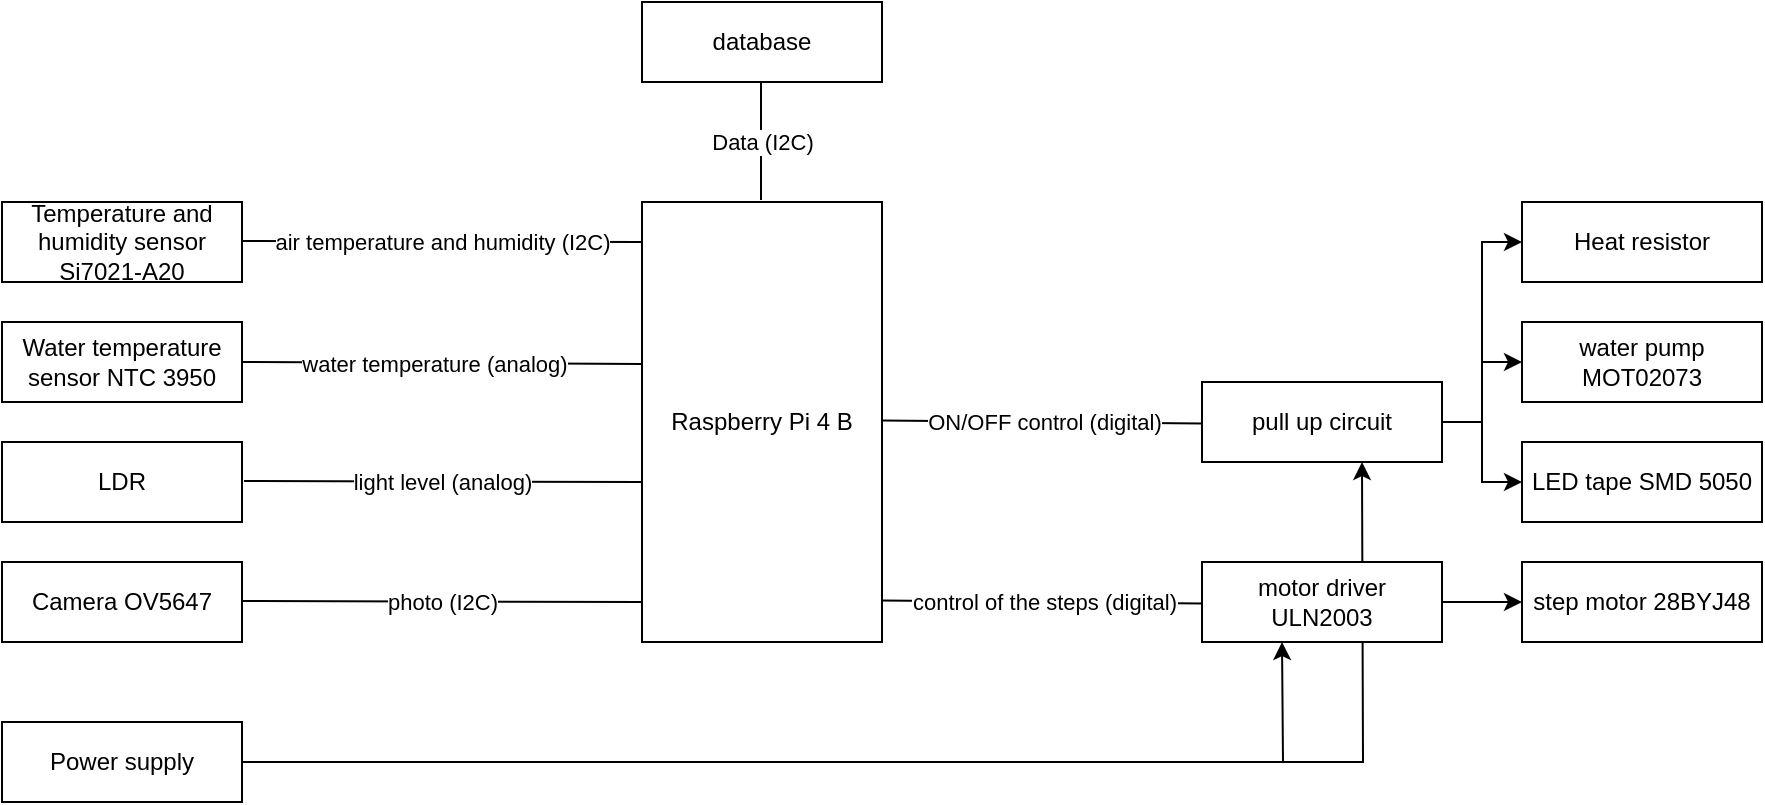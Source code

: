 <mxfile version="15.9.6" type="device"><diagram id="asgJbg-5exCg9C6luIJi" name="Page-1"><mxGraphModel dx="1038" dy="547" grid="1" gridSize="10" guides="1" tooltips="1" connect="1" arrows="1" fold="1" page="1" pageScale="1" pageWidth="827" pageHeight="1169" math="0" shadow="0"><root><mxCell id="0"/><mxCell id="1" parent="0"/><mxCell id="W08Oep-dsSfBTw0CW-2S-1" value="Temperature and humidity sensor Si7021-A20" style="rounded=0;whiteSpace=wrap;html=1;" parent="1" vertex="1"><mxGeometry x="120" y="120" width="120" height="40" as="geometry"/></mxCell><mxCell id="W08Oep-dsSfBTw0CW-2S-2" value="Water temperature sensor NTC 3950" style="rounded=0;whiteSpace=wrap;html=1;" parent="1" vertex="1"><mxGeometry x="120" y="180" width="120" height="40" as="geometry"/></mxCell><mxCell id="W08Oep-dsSfBTw0CW-2S-3" value="LDR" style="rounded=0;whiteSpace=wrap;html=1;" parent="1" vertex="1"><mxGeometry x="120" y="240" width="120" height="40" as="geometry"/></mxCell><mxCell id="W08Oep-dsSfBTw0CW-2S-4" value="Camera OV5647" style="rounded=0;whiteSpace=wrap;html=1;" parent="1" vertex="1"><mxGeometry x="120" y="300" width="120" height="40" as="geometry"/></mxCell><mxCell id="W08Oep-dsSfBTw0CW-2S-5" value="Raspberry Pi 4 B" style="rounded=0;whiteSpace=wrap;html=1;" parent="1" vertex="1"><mxGeometry x="440" y="120" width="120" height="220" as="geometry"/></mxCell><mxCell id="W08Oep-dsSfBTw0CW-2S-6" value="" style="endArrow=none;html=1;rounded=0;" parent="1" edge="1"><mxGeometry width="50" height="50" relative="1" as="geometry"><mxPoint x="240" y="139.5" as="sourcePoint"/><mxPoint x="440" y="140" as="targetPoint"/></mxGeometry></mxCell><mxCell id="W08Oep-dsSfBTw0CW-2S-13" value="air temperature and humidity (I2C)" style="edgeLabel;html=1;align=center;verticalAlign=middle;resizable=0;points=[];" parent="W08Oep-dsSfBTw0CW-2S-6" vertex="1" connectable="0"><mxGeometry x="-0.263" relative="1" as="geometry"><mxPoint x="26" as="offset"/></mxGeometry></mxCell><mxCell id="W08Oep-dsSfBTw0CW-2S-7" value="" style="endArrow=none;html=1;rounded=0;" parent="1" edge="1"><mxGeometry width="50" height="50" relative="1" as="geometry"><mxPoint x="240" y="200" as="sourcePoint"/><mxPoint x="440" y="201" as="targetPoint"/></mxGeometry></mxCell><mxCell id="W08Oep-dsSfBTw0CW-2S-12" value="water temperature (analog)" style="edgeLabel;html=1;align=center;verticalAlign=middle;resizable=0;points=[];" parent="W08Oep-dsSfBTw0CW-2S-7" vertex="1" connectable="0"><mxGeometry x="-0.277" y="2" relative="1" as="geometry"><mxPoint x="23" y="2" as="offset"/></mxGeometry></mxCell><mxCell id="W08Oep-dsSfBTw0CW-2S-8" value="photo (I2C)" style="endArrow=none;html=1;rounded=0;" parent="1" edge="1"><mxGeometry width="50" height="50" relative="1" as="geometry"><mxPoint x="240" y="319.5" as="sourcePoint"/><mxPoint x="440" y="320" as="targetPoint"/><mxPoint as="offset"/></mxGeometry></mxCell><mxCell id="W08Oep-dsSfBTw0CW-2S-9" value="light level (analog)" style="endArrow=none;html=1;rounded=0;" parent="1" edge="1"><mxGeometry x="-0.006" width="50" height="50" relative="1" as="geometry"><mxPoint x="241" y="259.5" as="sourcePoint"/><mxPoint x="440" y="260" as="targetPoint"/><mxPoint as="offset"/></mxGeometry></mxCell><mxCell id="W08Oep-dsSfBTw0CW-2S-10" value="water pump MOT02073" style="rounded=0;whiteSpace=wrap;html=1;" parent="1" vertex="1"><mxGeometry x="880" y="180" width="120" height="40" as="geometry"/></mxCell><mxCell id="W08Oep-dsSfBTw0CW-2S-11" value="Heat resistor" style="rounded=0;whiteSpace=wrap;html=1;" parent="1" vertex="1"><mxGeometry x="880" y="120" width="120" height="40" as="geometry"/></mxCell><mxCell id="W08Oep-dsSfBTw0CW-2S-14" value="LED tape SMD 5050" style="rounded=0;whiteSpace=wrap;html=1;" parent="1" vertex="1"><mxGeometry x="880" y="240" width="120" height="40" as="geometry"/></mxCell><mxCell id="W08Oep-dsSfBTw0CW-2S-15" value="step motor 28BYJ48" style="rounded=0;whiteSpace=wrap;html=1;" parent="1" vertex="1"><mxGeometry x="880" y="300" width="120" height="40" as="geometry"/></mxCell><mxCell id="W08Oep-dsSfBTw0CW-2S-31" style="edgeStyle=orthogonalEdgeStyle;rounded=0;orthogonalLoop=1;jettySize=auto;html=1;entryX=0;entryY=0.5;entryDx=0;entryDy=0;" parent="1" source="W08Oep-dsSfBTw0CW-2S-16" target="W08Oep-dsSfBTw0CW-2S-15" edge="1"><mxGeometry relative="1" as="geometry"/></mxCell><mxCell id="W08Oep-dsSfBTw0CW-2S-34" style="edgeStyle=orthogonalEdgeStyle;rounded=0;orthogonalLoop=1;jettySize=auto;html=1;" parent="1" source="W08Oep-dsSfBTw0CW-2S-17" edge="1"><mxGeometry relative="1" as="geometry"><mxPoint x="760" y="340" as="targetPoint"/></mxGeometry></mxCell><mxCell id="W08Oep-dsSfBTw0CW-2S-35" style="edgeStyle=orthogonalEdgeStyle;rounded=0;orthogonalLoop=1;jettySize=auto;html=1;" parent="1" source="W08Oep-dsSfBTw0CW-2S-17" edge="1"><mxGeometry relative="1" as="geometry"><mxPoint x="800" y="250" as="targetPoint"/></mxGeometry></mxCell><mxCell id="W08Oep-dsSfBTw0CW-2S-17" value="Power supply" style="rounded=0;whiteSpace=wrap;html=1;" parent="1" vertex="1"><mxGeometry x="120" y="380" width="120" height="40" as="geometry"/></mxCell><mxCell id="W08Oep-dsSfBTw0CW-2S-24" style="edgeStyle=orthogonalEdgeStyle;rounded=0;orthogonalLoop=1;jettySize=auto;html=1;entryX=0;entryY=0.5;entryDx=0;entryDy=0;" parent="1" source="W08Oep-dsSfBTw0CW-2S-23" target="W08Oep-dsSfBTw0CW-2S-10" edge="1"><mxGeometry relative="1" as="geometry"/></mxCell><mxCell id="W08Oep-dsSfBTw0CW-2S-25" style="edgeStyle=orthogonalEdgeStyle;rounded=0;orthogonalLoop=1;jettySize=auto;html=1;entryX=0;entryY=0.5;entryDx=0;entryDy=0;" parent="1" source="W08Oep-dsSfBTw0CW-2S-23" target="W08Oep-dsSfBTw0CW-2S-14" edge="1"><mxGeometry relative="1" as="geometry"/></mxCell><mxCell id="_pkIojKGL7ddnFUPwTPI-1" style="edgeStyle=orthogonalEdgeStyle;rounded=0;orthogonalLoop=1;jettySize=auto;html=1;entryX=0;entryY=0.5;entryDx=0;entryDy=0;" edge="1" parent="1" source="W08Oep-dsSfBTw0CW-2S-23" target="W08Oep-dsSfBTw0CW-2S-11"><mxGeometry relative="1" as="geometry"/></mxCell><mxCell id="W08Oep-dsSfBTw0CW-2S-23" value="pull up circuit" style="rounded=0;whiteSpace=wrap;html=1;" parent="1" vertex="1"><mxGeometry x="720" y="210" width="120" height="40" as="geometry"/></mxCell><mxCell id="W08Oep-dsSfBTw0CW-2S-27" value="" style="endArrow=none;html=1;rounded=0;" parent="1" edge="1"><mxGeometry width="50" height="50" relative="1" as="geometry"><mxPoint x="560" y="229.25" as="sourcePoint"/><mxPoint x="720" y="230.75" as="targetPoint"/></mxGeometry></mxCell><mxCell id="W08Oep-dsSfBTw0CW-2S-28" value="ON/OFF control (digital)" style="edgeLabel;html=1;align=center;verticalAlign=middle;resizable=0;points=[];" parent="W08Oep-dsSfBTw0CW-2S-27" vertex="1" connectable="0"><mxGeometry x="-0.277" y="2" relative="1" as="geometry"><mxPoint x="23" y="2" as="offset"/></mxGeometry></mxCell><mxCell id="W08Oep-dsSfBTw0CW-2S-29" value="" style="endArrow=none;html=1;rounded=0;" parent="1" edge="1"><mxGeometry width="50" height="50" relative="1" as="geometry"><mxPoint x="560" y="319.25" as="sourcePoint"/><mxPoint x="720" y="320.75" as="targetPoint"/></mxGeometry></mxCell><mxCell id="W08Oep-dsSfBTw0CW-2S-30" value="control of the steps (digital)" style="edgeLabel;html=1;align=center;verticalAlign=middle;resizable=0;points=[];" parent="W08Oep-dsSfBTw0CW-2S-29" vertex="1" connectable="0"><mxGeometry x="-0.277" y="2" relative="1" as="geometry"><mxPoint x="23" y="2" as="offset"/></mxGeometry></mxCell><mxCell id="W08Oep-dsSfBTw0CW-2S-16" value="motor driver&lt;br&gt;ULN2003" style="rounded=0;whiteSpace=wrap;html=1;" parent="1" vertex="1"><mxGeometry x="720" y="300" width="120" height="40" as="geometry"/></mxCell><mxCell id="W08Oep-dsSfBTw0CW-2S-36" value="database" style="rounded=0;whiteSpace=wrap;html=1;" parent="1" vertex="1"><mxGeometry x="440" y="20" width="120" height="40" as="geometry"/></mxCell><mxCell id="W08Oep-dsSfBTw0CW-2S-37" value="" style="endArrow=none;html=1;rounded=0;" parent="1" edge="1"><mxGeometry width="50" height="50" relative="1" as="geometry"><mxPoint x="499.5" y="119" as="sourcePoint"/><mxPoint x="499.5" y="60" as="targetPoint"/></mxGeometry></mxCell><mxCell id="W08Oep-dsSfBTw0CW-2S-38" value="Data (I2C)" style="edgeLabel;html=1;align=center;verticalAlign=middle;resizable=0;points=[];" parent="W08Oep-dsSfBTw0CW-2S-37" vertex="1" connectable="0"><mxGeometry x="-0.277" y="2" relative="1" as="geometry"><mxPoint x="2" y="-8" as="offset"/></mxGeometry></mxCell></root></mxGraphModel></diagram></mxfile>